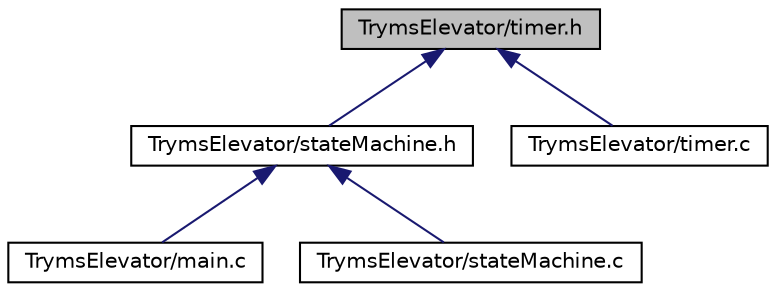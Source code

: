 digraph "TrymsElevator/timer.h"
{
 // LATEX_PDF_SIZE
  edge [fontname="Helvetica",fontsize="10",labelfontname="Helvetica",labelfontsize="10"];
  node [fontname="Helvetica",fontsize="10",shape=record];
  Node1 [label="TrymsElevator/timer.h",height=0.2,width=0.4,color="black", fillcolor="grey75", style="filled", fontcolor="black",tooltip="A library for keeping track of time."];
  Node1 -> Node2 [dir="back",color="midnightblue",fontsize="10",style="solid",fontname="Helvetica"];
  Node2 [label="TrymsElevator/stateMachine.h",height=0.2,width=0.4,color="black", fillcolor="white", style="filled",URL="$stateMachine_8h.html",tooltip="A library containing state machine functionality."];
  Node2 -> Node3 [dir="back",color="midnightblue",fontsize="10",style="solid",fontname="Helvetica"];
  Node3 [label="TrymsElevator/main.c",height=0.2,width=0.4,color="black", fillcolor="white", style="filled",URL="$main_8c_source.html",tooltip=" "];
  Node2 -> Node4 [dir="back",color="midnightblue",fontsize="10",style="solid",fontname="Helvetica"];
  Node4 [label="TrymsElevator/stateMachine.c",height=0.2,width=0.4,color="black", fillcolor="white", style="filled",URL="$stateMachine_8c_source.html",tooltip=" "];
  Node1 -> Node5 [dir="back",color="midnightblue",fontsize="10",style="solid",fontname="Helvetica"];
  Node5 [label="TrymsElevator/timer.c",height=0.2,width=0.4,color="black", fillcolor="white", style="filled",URL="$timer_8c_source.html",tooltip=" "];
}
